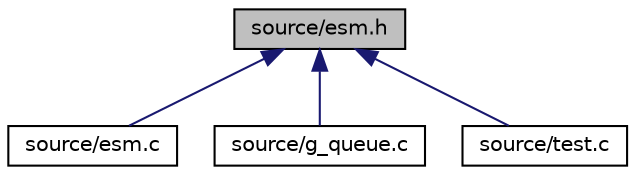 digraph "source/esm.h"
{
  edge [fontname="Helvetica",fontsize="10",labelfontname="Helvetica",labelfontsize="10"];
  node [fontname="Helvetica",fontsize="10",shape=record];
  Node1 [label="source/esm.h",height=0.2,width=0.4,color="black", fillcolor="grey75", style="filled", fontcolor="black"];
  Node1 -> Node2 [dir="back",color="midnightblue",fontsize="10",style="solid",fontname="Helvetica"];
  Node2 [label="source/esm.c",height=0.2,width=0.4,color="black", fillcolor="white", style="filled",URL="$esm_8c_source.html"];
  Node1 -> Node3 [dir="back",color="midnightblue",fontsize="10",style="solid",fontname="Helvetica"];
  Node3 [label="source/g_queue.c",height=0.2,width=0.4,color="black", fillcolor="white", style="filled",URL="$g__queue_8c_source.html"];
  Node1 -> Node4 [dir="back",color="midnightblue",fontsize="10",style="solid",fontname="Helvetica"];
  Node4 [label="source/test.c",height=0.2,width=0.4,color="black", fillcolor="white", style="filled",URL="$test_8c_source.html"];
}
